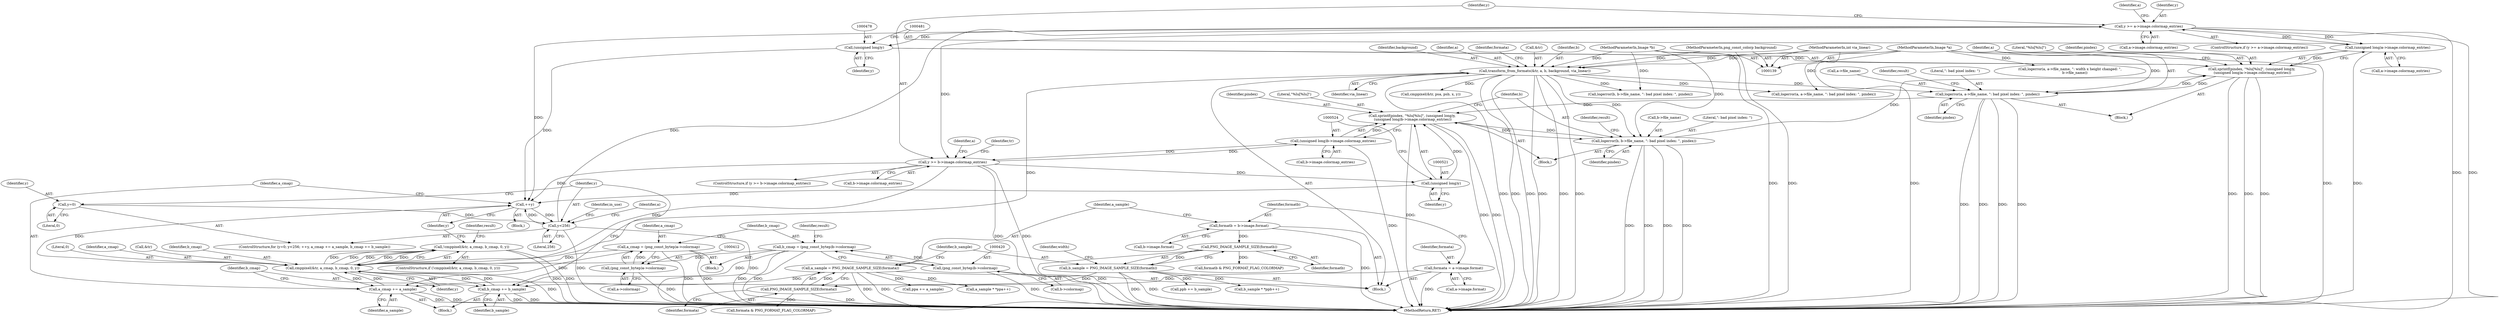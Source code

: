 digraph "0_Android_9d4853418ab2f754c2b63e091c29c5529b8b86ca_27@pointer" {
"1000456" [label="(Call,y >= a->image.colormap_entries)"];
"1000437" [label="(Call,y<256)"];
"1000441" [label="(Call,++y)"];
"1000456" [label="(Call,y >= a->image.colormap_entries)"];
"1000480" [label="(Call,(unsigned long)a->image.colormap_entries)"];
"1000520" [label="(Call,(unsigned long)y)"];
"1000499" [label="(Call,y >= b->image.colormap_entries)"];
"1000523" [label="(Call,(unsigned long)b->image.colormap_entries)"];
"1000477" [label="(Call,(unsigned long)y)"];
"1000543" [label="(Call,cmppixel(&tr, a_cmap, b_cmap, 0, y))"];
"1000247" [label="(Call,transform_from_formats(&tr, a, b, background, via_linear))"];
"1000140" [label="(MethodParameterIn,Image *a)"];
"1000141" [label="(MethodParameterIn,Image *b)"];
"1000143" [label="(MethodParameterIn,png_const_colorp background)"];
"1000142" [label="(MethodParameterIn,int via_linear)"];
"1000444" [label="(Call,a_cmap += a_sample)"];
"1000206" [label="(Call,a_sample = PNG_IMAGE_SAMPLE_SIZE(formata))"];
"1000208" [label="(Call,PNG_IMAGE_SAMPLE_SIZE(formata))"];
"1000190" [label="(Call,formata = a->image.format)"];
"1000409" [label="(Call,a_cmap = (png_const_bytep)a->colormap)"];
"1000411" [label="(Call,(png_const_bytep)a->colormap)"];
"1000417" [label="(Call,b_cmap = (png_const_bytep)b->colormap)"];
"1000419" [label="(Call,(png_const_bytep)b->colormap)"];
"1000447" [label="(Call,b_cmap += b_sample)"];
"1000211" [label="(Call,b_sample = PNG_IMAGE_SAMPLE_SIZE(formatb))"];
"1000213" [label="(Call,PNG_IMAGE_SAMPLE_SIZE(formatb))"];
"1000198" [label="(Call,formatb = b->image.format)"];
"1000434" [label="(Call,y=0)"];
"1000474" [label="(Call,sprintf(pindex, \"%lu[%lu]\", (unsigned long)y,\n (unsigned long)a->image.colormap_entries))"];
"1000487" [label="(Call,logerror(a, a->file_name, \": bad pixel index: \", pindex))"];
"1000517" [label="(Call,sprintf(pindex, \"%lu[%lu]\", (unsigned long)y,\n (unsigned long)b->image.colormap_entries))"];
"1000530" [label="(Call,logerror(b, b->file_name, \": bad pixel index: \", pindex))"];
"1000542" [label="(Call,!cmppixel(&tr, a_cmap, b_cmap, 0, y))"];
"1000224" [label="(Identifier,width)"];
"1000438" [label="(Identifier,y)"];
"1000443" [label="(Block,)"];
"1000523" [label="(Call,(unsigned long)b->image.colormap_entries)"];
"1000544" [label="(Call,&tr)"];
"1000252" [label="(Identifier,background)"];
"1000536" [label="(Identifier,pindex)"];
"1000881" [label="(Call,b_sample * *ppb++)"];
"1000492" [label="(Literal,\": bad pixel index: \")"];
"1000458" [label="(Call,a->image.colormap_entries)"];
"1000257" [label="(Call,formata & PNG_FORMAT_FLAG_COLORMAP)"];
"1000417" [label="(Call,b_cmap = (png_const_bytep)b->colormap)"];
"1000250" [label="(Identifier,a)"];
"1000442" [label="(Identifier,y)"];
"1000547" [label="(Identifier,b_cmap)"];
"1000472" [label="(Block,)"];
"1000498" [label="(ControlStructure,if (y >= b->image.colormap_entries))"];
"1000548" [label="(Literal,0)"];
"1000213" [label="(Call,PNG_IMAGE_SAMPLE_SIZE(formatb))"];
"1000519" [label="(Literal,\"%lu[%lu]\")"];
"1000456" [label="(Call,y >= a->image.colormap_entries)"];
"1000434" [label="(Call,y=0)"];
"1000426" [label="(Identifier,result)"];
"1000199" [label="(Identifier,formatb)"];
"1000209" [label="(Identifier,formata)"];
"1000520" [label="(Call,(unsigned long)y)"];
"1000258" [label="(Identifier,formata)"];
"1000541" [label="(ControlStructure,if (!cmppixel(&tr, a_cmap, b_cmap, 0, y)))"];
"1000671" [label="(Call,logerror(b, b->file_name, \": bad pixel index: \", pindex))"];
"1000517" [label="(Call,sprintf(pindex, \"%lu[%lu]\", (unsigned long)y,\n (unsigned long)b->image.colormap_entries))"];
"1000542" [label="(Call,!cmppixel(&tr, a_cmap, b_cmap, 0, y))"];
"1000480" [label="(Call,(unsigned long)a->image.colormap_entries)"];
"1000253" [label="(Identifier,via_linear)"];
"1000212" [label="(Identifier,b_sample)"];
"1000433" [label="(ControlStructure,for (y=0; y<256; ++y, a_cmap += a_sample, b_cmap += b_sample))"];
"1000439" [label="(Literal,256)"];
"1000191" [label="(Identifier,formata)"];
"1000140" [label="(MethodParameterIn,Image *a)"];
"1000198" [label="(Call,formatb = b->image.format)"];
"1000418" [label="(Identifier,b_cmap)"];
"1000419" [label="(Call,(png_const_bytep)b->colormap)"];
"1000144" [label="(Block,)"];
"1000500" [label="(Identifier,y)"];
"1000410" [label="(Identifier,a_cmap)"];
"1000446" [label="(Identifier,a_sample)"];
"1000437" [label="(Call,y<256)"];
"1000866" [label="(Call,ppa += a_sample)"];
"1000530" [label="(Call,logerror(b, b->file_name, \": bad pixel index: \", pindex))"];
"1000543" [label="(Call,cmppixel(&tr, a_cmap, b_cmap, 0, y))"];
"1000511" [label="(Identifier,a)"];
"1000448" [label="(Identifier,b_cmap)"];
"1000549" [label="(Identifier,y)"];
"1000474" [label="(Call,sprintf(pindex, \"%lu[%lu]\", (unsigned long)y,\n (unsigned long)a->image.colormap_entries))"];
"1000444" [label="(Call,a_cmap += a_sample)"];
"1000493" [label="(Identifier,pindex)"];
"1000143" [label="(MethodParameterIn,png_const_colorp background)"];
"1000190" [label="(Call,formata = a->image.format)"];
"1000452" [label="(Identifier,in_use)"];
"1000532" [label="(Call,b->file_name)"];
"1000440" [label="(Block,)"];
"1000409" [label="(Call,a_cmap = (png_const_bytep)a->colormap)"];
"1000455" [label="(ControlStructure,if (y >= a->image.colormap_entries))"];
"1000488" [label="(Identifier,a)"];
"1000535" [label="(Literal,\": bad pixel index: \")"];
"1000476" [label="(Literal,\"%lu[%lu]\")"];
"1000499" [label="(Call,y >= b->image.colormap_entries)"];
"1000856" [label="(Call,a_sample * *ppa++)"];
"1000141" [label="(MethodParameterIn,Image *b)"];
"1000641" [label="(Call,logerror(a, a->file_name, \": bad pixel index: \", pindex))"];
"1000891" [label="(Call,ppb += b_sample)"];
"1000200" [label="(Call,b->image.format)"];
"1000411" [label="(Call,(png_const_bytep)a->colormap)"];
"1000525" [label="(Call,b->image.colormap_entries)"];
"1000435" [label="(Identifier,y)"];
"1000447" [label="(Call,b_cmap += b_sample)"];
"1000142" [label="(MethodParameterIn,int via_linear)"];
"1000269" [label="(Call,formatb & PNG_FORMAT_FLAG_COLORMAP)"];
"1000441" [label="(Call,++y)"];
"1000211" [label="(Call,b_sample = PNG_IMAGE_SAMPLE_SIZE(formatb))"];
"1000489" [label="(Call,a->file_name)"];
"1000531" [label="(Identifier,b)"];
"1000475" [label="(Identifier,pindex)"];
"1000248" [label="(Call,&tr)"];
"1000468" [label="(Identifier,a)"];
"1000407" [label="(Block,)"];
"1000546" [label="(Identifier,a_cmap)"];
"1000522" [label="(Identifier,y)"];
"1000518" [label="(Identifier,pindex)"];
"1000479" [label="(Identifier,y)"];
"1000238" [label="(Call,logerror(a, a->file_name, \": width x height changed: \",\n         b->file_name))"];
"1000538" [label="(Identifier,result)"];
"1000445" [label="(Identifier,a_cmap)"];
"1000545" [label="(Identifier,tr)"];
"1001128" [label="(MethodReturn,RET)"];
"1000495" [label="(Identifier,result)"];
"1000449" [label="(Identifier,b_sample)"];
"1000207" [label="(Identifier,a_sample)"];
"1000192" [label="(Call,a->image.format)"];
"1000477" [label="(Call,(unsigned long)y)"];
"1000436" [label="(Literal,0)"];
"1000247" [label="(Call,transform_from_formats(&tr, a, b, background, via_linear))"];
"1000251" [label="(Identifier,b)"];
"1000214" [label="(Identifier,formatb)"];
"1000457" [label="(Identifier,y)"];
"1001059" [label="(Call,cmppixel(&tr, psa, psb, x, y))"];
"1000501" [label="(Call,b->image.colormap_entries)"];
"1000487" [label="(Call,logerror(a, a->file_name, \": bad pixel index: \", pindex))"];
"1000515" [label="(Block,)"];
"1000413" [label="(Call,a->colormap)"];
"1000206" [label="(Call,a_sample = PNG_IMAGE_SAMPLE_SIZE(formata))"];
"1000482" [label="(Call,a->image.colormap_entries)"];
"1000551" [label="(Identifier,result)"];
"1000556" [label="(Identifier,a)"];
"1000421" [label="(Call,b->colormap)"];
"1000208" [label="(Call,PNG_IMAGE_SAMPLE_SIZE(formata))"];
"1000456" -> "1000455"  [label="AST: "];
"1000456" -> "1000458"  [label="CFG: "];
"1000457" -> "1000456"  [label="AST: "];
"1000458" -> "1000456"  [label="AST: "];
"1000468" -> "1000456"  [label="CFG: "];
"1000500" -> "1000456"  [label="CFG: "];
"1000456" -> "1001128"  [label="DDG: "];
"1000456" -> "1001128"  [label="DDG: "];
"1000456" -> "1000441"  [label="DDG: "];
"1000437" -> "1000456"  [label="DDG: "];
"1000480" -> "1000456"  [label="DDG: "];
"1000456" -> "1000477"  [label="DDG: "];
"1000456" -> "1000480"  [label="DDG: "];
"1000456" -> "1000499"  [label="DDG: "];
"1000437" -> "1000433"  [label="AST: "];
"1000437" -> "1000439"  [label="CFG: "];
"1000438" -> "1000437"  [label="AST: "];
"1000439" -> "1000437"  [label="AST: "];
"1000452" -> "1000437"  [label="CFG: "];
"1000556" -> "1000437"  [label="CFG: "];
"1000437" -> "1001128"  [label="DDG: "];
"1000437" -> "1001128"  [label="DDG: "];
"1000441" -> "1000437"  [label="DDG: "];
"1000434" -> "1000437"  [label="DDG: "];
"1000437" -> "1000441"  [label="DDG: "];
"1000441" -> "1000440"  [label="AST: "];
"1000441" -> "1000442"  [label="CFG: "];
"1000442" -> "1000441"  [label="AST: "];
"1000445" -> "1000441"  [label="CFG: "];
"1000520" -> "1000441"  [label="DDG: "];
"1000477" -> "1000441"  [label="DDG: "];
"1000499" -> "1000441"  [label="DDG: "];
"1000543" -> "1000441"  [label="DDG: "];
"1000480" -> "1000474"  [label="AST: "];
"1000480" -> "1000482"  [label="CFG: "];
"1000481" -> "1000480"  [label="AST: "];
"1000482" -> "1000480"  [label="AST: "];
"1000474" -> "1000480"  [label="CFG: "];
"1000480" -> "1001128"  [label="DDG: "];
"1000480" -> "1000474"  [label="DDG: "];
"1000520" -> "1000517"  [label="AST: "];
"1000520" -> "1000522"  [label="CFG: "];
"1000521" -> "1000520"  [label="AST: "];
"1000522" -> "1000520"  [label="AST: "];
"1000524" -> "1000520"  [label="CFG: "];
"1000520" -> "1000517"  [label="DDG: "];
"1000499" -> "1000520"  [label="DDG: "];
"1000499" -> "1000498"  [label="AST: "];
"1000499" -> "1000501"  [label="CFG: "];
"1000500" -> "1000499"  [label="AST: "];
"1000501" -> "1000499"  [label="AST: "];
"1000511" -> "1000499"  [label="CFG: "];
"1000545" -> "1000499"  [label="CFG: "];
"1000499" -> "1001128"  [label="DDG: "];
"1000499" -> "1001128"  [label="DDG: "];
"1000523" -> "1000499"  [label="DDG: "];
"1000499" -> "1000523"  [label="DDG: "];
"1000499" -> "1000543"  [label="DDG: "];
"1000523" -> "1000517"  [label="AST: "];
"1000523" -> "1000525"  [label="CFG: "];
"1000524" -> "1000523"  [label="AST: "];
"1000525" -> "1000523"  [label="AST: "];
"1000517" -> "1000523"  [label="CFG: "];
"1000523" -> "1001128"  [label="DDG: "];
"1000523" -> "1000517"  [label="DDG: "];
"1000477" -> "1000474"  [label="AST: "];
"1000477" -> "1000479"  [label="CFG: "];
"1000478" -> "1000477"  [label="AST: "];
"1000479" -> "1000477"  [label="AST: "];
"1000481" -> "1000477"  [label="CFG: "];
"1000477" -> "1000474"  [label="DDG: "];
"1000543" -> "1000542"  [label="AST: "];
"1000543" -> "1000549"  [label="CFG: "];
"1000544" -> "1000543"  [label="AST: "];
"1000546" -> "1000543"  [label="AST: "];
"1000547" -> "1000543"  [label="AST: "];
"1000548" -> "1000543"  [label="AST: "];
"1000549" -> "1000543"  [label="AST: "];
"1000542" -> "1000543"  [label="CFG: "];
"1000543" -> "1001128"  [label="DDG: "];
"1000543" -> "1000444"  [label="DDG: "];
"1000543" -> "1000447"  [label="DDG: "];
"1000543" -> "1000542"  [label="DDG: "];
"1000543" -> "1000542"  [label="DDG: "];
"1000543" -> "1000542"  [label="DDG: "];
"1000543" -> "1000542"  [label="DDG: "];
"1000543" -> "1000542"  [label="DDG: "];
"1000247" -> "1000543"  [label="DDG: "];
"1000444" -> "1000543"  [label="DDG: "];
"1000409" -> "1000543"  [label="DDG: "];
"1000417" -> "1000543"  [label="DDG: "];
"1000447" -> "1000543"  [label="DDG: "];
"1000247" -> "1000144"  [label="AST: "];
"1000247" -> "1000253"  [label="CFG: "];
"1000248" -> "1000247"  [label="AST: "];
"1000250" -> "1000247"  [label="AST: "];
"1000251" -> "1000247"  [label="AST: "];
"1000252" -> "1000247"  [label="AST: "];
"1000253" -> "1000247"  [label="AST: "];
"1000258" -> "1000247"  [label="CFG: "];
"1000247" -> "1001128"  [label="DDG: "];
"1000247" -> "1001128"  [label="DDG: "];
"1000247" -> "1001128"  [label="DDG: "];
"1000247" -> "1001128"  [label="DDG: "];
"1000247" -> "1001128"  [label="DDG: "];
"1000247" -> "1001128"  [label="DDG: "];
"1000140" -> "1000247"  [label="DDG: "];
"1000141" -> "1000247"  [label="DDG: "];
"1000143" -> "1000247"  [label="DDG: "];
"1000142" -> "1000247"  [label="DDG: "];
"1000247" -> "1000487"  [label="DDG: "];
"1000247" -> "1000530"  [label="DDG: "];
"1000247" -> "1000641"  [label="DDG: "];
"1000247" -> "1000671"  [label="DDG: "];
"1000247" -> "1001059"  [label="DDG: "];
"1000140" -> "1000139"  [label="AST: "];
"1000140" -> "1001128"  [label="DDG: "];
"1000140" -> "1000238"  [label="DDG: "];
"1000140" -> "1000487"  [label="DDG: "];
"1000140" -> "1000641"  [label="DDG: "];
"1000141" -> "1000139"  [label="AST: "];
"1000141" -> "1001128"  [label="DDG: "];
"1000141" -> "1000530"  [label="DDG: "];
"1000141" -> "1000671"  [label="DDG: "];
"1000143" -> "1000139"  [label="AST: "];
"1000143" -> "1001128"  [label="DDG: "];
"1000142" -> "1000139"  [label="AST: "];
"1000142" -> "1001128"  [label="DDG: "];
"1000444" -> "1000443"  [label="AST: "];
"1000444" -> "1000446"  [label="CFG: "];
"1000445" -> "1000444"  [label="AST: "];
"1000446" -> "1000444"  [label="AST: "];
"1000448" -> "1000444"  [label="CFG: "];
"1000444" -> "1001128"  [label="DDG: "];
"1000444" -> "1001128"  [label="DDG: "];
"1000206" -> "1000444"  [label="DDG: "];
"1000409" -> "1000444"  [label="DDG: "];
"1000206" -> "1000144"  [label="AST: "];
"1000206" -> "1000208"  [label="CFG: "];
"1000207" -> "1000206"  [label="AST: "];
"1000208" -> "1000206"  [label="AST: "];
"1000212" -> "1000206"  [label="CFG: "];
"1000206" -> "1001128"  [label="DDG: "];
"1000206" -> "1001128"  [label="DDG: "];
"1000208" -> "1000206"  [label="DDG: "];
"1000206" -> "1000856"  [label="DDG: "];
"1000206" -> "1000866"  [label="DDG: "];
"1000208" -> "1000209"  [label="CFG: "];
"1000209" -> "1000208"  [label="AST: "];
"1000208" -> "1001128"  [label="DDG: "];
"1000190" -> "1000208"  [label="DDG: "];
"1000208" -> "1000257"  [label="DDG: "];
"1000190" -> "1000144"  [label="AST: "];
"1000190" -> "1000192"  [label="CFG: "];
"1000191" -> "1000190"  [label="AST: "];
"1000192" -> "1000190"  [label="AST: "];
"1000199" -> "1000190"  [label="CFG: "];
"1000190" -> "1001128"  [label="DDG: "];
"1000409" -> "1000407"  [label="AST: "];
"1000409" -> "1000411"  [label="CFG: "];
"1000410" -> "1000409"  [label="AST: "];
"1000411" -> "1000409"  [label="AST: "];
"1000418" -> "1000409"  [label="CFG: "];
"1000409" -> "1001128"  [label="DDG: "];
"1000409" -> "1001128"  [label="DDG: "];
"1000411" -> "1000409"  [label="DDG: "];
"1000411" -> "1000413"  [label="CFG: "];
"1000412" -> "1000411"  [label="AST: "];
"1000413" -> "1000411"  [label="AST: "];
"1000411" -> "1001128"  [label="DDG: "];
"1000417" -> "1000407"  [label="AST: "];
"1000417" -> "1000419"  [label="CFG: "];
"1000418" -> "1000417"  [label="AST: "];
"1000419" -> "1000417"  [label="AST: "];
"1000426" -> "1000417"  [label="CFG: "];
"1000417" -> "1001128"  [label="DDG: "];
"1000417" -> "1001128"  [label="DDG: "];
"1000419" -> "1000417"  [label="DDG: "];
"1000417" -> "1000447"  [label="DDG: "];
"1000419" -> "1000421"  [label="CFG: "];
"1000420" -> "1000419"  [label="AST: "];
"1000421" -> "1000419"  [label="AST: "];
"1000419" -> "1001128"  [label="DDG: "];
"1000447" -> "1000443"  [label="AST: "];
"1000447" -> "1000449"  [label="CFG: "];
"1000448" -> "1000447"  [label="AST: "];
"1000449" -> "1000447"  [label="AST: "];
"1000438" -> "1000447"  [label="CFG: "];
"1000447" -> "1001128"  [label="DDG: "];
"1000447" -> "1001128"  [label="DDG: "];
"1000211" -> "1000447"  [label="DDG: "];
"1000211" -> "1000144"  [label="AST: "];
"1000211" -> "1000213"  [label="CFG: "];
"1000212" -> "1000211"  [label="AST: "];
"1000213" -> "1000211"  [label="AST: "];
"1000224" -> "1000211"  [label="CFG: "];
"1000211" -> "1001128"  [label="DDG: "];
"1000211" -> "1001128"  [label="DDG: "];
"1000213" -> "1000211"  [label="DDG: "];
"1000211" -> "1000881"  [label="DDG: "];
"1000211" -> "1000891"  [label="DDG: "];
"1000213" -> "1000214"  [label="CFG: "];
"1000214" -> "1000213"  [label="AST: "];
"1000213" -> "1001128"  [label="DDG: "];
"1000198" -> "1000213"  [label="DDG: "];
"1000213" -> "1000269"  [label="DDG: "];
"1000198" -> "1000144"  [label="AST: "];
"1000198" -> "1000200"  [label="CFG: "];
"1000199" -> "1000198"  [label="AST: "];
"1000200" -> "1000198"  [label="AST: "];
"1000207" -> "1000198"  [label="CFG: "];
"1000198" -> "1001128"  [label="DDG: "];
"1000434" -> "1000433"  [label="AST: "];
"1000434" -> "1000436"  [label="CFG: "];
"1000435" -> "1000434"  [label="AST: "];
"1000436" -> "1000434"  [label="AST: "];
"1000438" -> "1000434"  [label="CFG: "];
"1000474" -> "1000472"  [label="AST: "];
"1000475" -> "1000474"  [label="AST: "];
"1000476" -> "1000474"  [label="AST: "];
"1000488" -> "1000474"  [label="CFG: "];
"1000474" -> "1001128"  [label="DDG: "];
"1000474" -> "1001128"  [label="DDG: "];
"1000474" -> "1001128"  [label="DDG: "];
"1000487" -> "1000474"  [label="DDG: "];
"1000530" -> "1000474"  [label="DDG: "];
"1000474" -> "1000487"  [label="DDG: "];
"1000487" -> "1000472"  [label="AST: "];
"1000487" -> "1000493"  [label="CFG: "];
"1000488" -> "1000487"  [label="AST: "];
"1000489" -> "1000487"  [label="AST: "];
"1000492" -> "1000487"  [label="AST: "];
"1000493" -> "1000487"  [label="AST: "];
"1000495" -> "1000487"  [label="CFG: "];
"1000487" -> "1001128"  [label="DDG: "];
"1000487" -> "1001128"  [label="DDG: "];
"1000487" -> "1001128"  [label="DDG: "];
"1000487" -> "1001128"  [label="DDG: "];
"1000487" -> "1000517"  [label="DDG: "];
"1000517" -> "1000515"  [label="AST: "];
"1000518" -> "1000517"  [label="AST: "];
"1000519" -> "1000517"  [label="AST: "];
"1000531" -> "1000517"  [label="CFG: "];
"1000517" -> "1001128"  [label="DDG: "];
"1000517" -> "1001128"  [label="DDG: "];
"1000517" -> "1001128"  [label="DDG: "];
"1000530" -> "1000517"  [label="DDG: "];
"1000517" -> "1000530"  [label="DDG: "];
"1000530" -> "1000515"  [label="AST: "];
"1000530" -> "1000536"  [label="CFG: "];
"1000531" -> "1000530"  [label="AST: "];
"1000532" -> "1000530"  [label="AST: "];
"1000535" -> "1000530"  [label="AST: "];
"1000536" -> "1000530"  [label="AST: "];
"1000538" -> "1000530"  [label="CFG: "];
"1000530" -> "1001128"  [label="DDG: "];
"1000530" -> "1001128"  [label="DDG: "];
"1000530" -> "1001128"  [label="DDG: "];
"1000530" -> "1001128"  [label="DDG: "];
"1000542" -> "1000541"  [label="AST: "];
"1000551" -> "1000542"  [label="CFG: "];
"1000442" -> "1000542"  [label="CFG: "];
"1000542" -> "1001128"  [label="DDG: "];
"1000542" -> "1001128"  [label="DDG: "];
}
